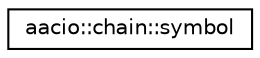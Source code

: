 digraph "Graphical Class Hierarchy"
{
  edge [fontname="Helvetica",fontsize="10",labelfontname="Helvetica",labelfontsize="10"];
  node [fontname="Helvetica",fontsize="10",shape=record];
  rankdir="LR";
  Node0 [label="aacio::chain::symbol",height=0.2,width=0.4,color="black", fillcolor="white", style="filled",URL="$classaacio_1_1chain_1_1symbol.html"];
}
